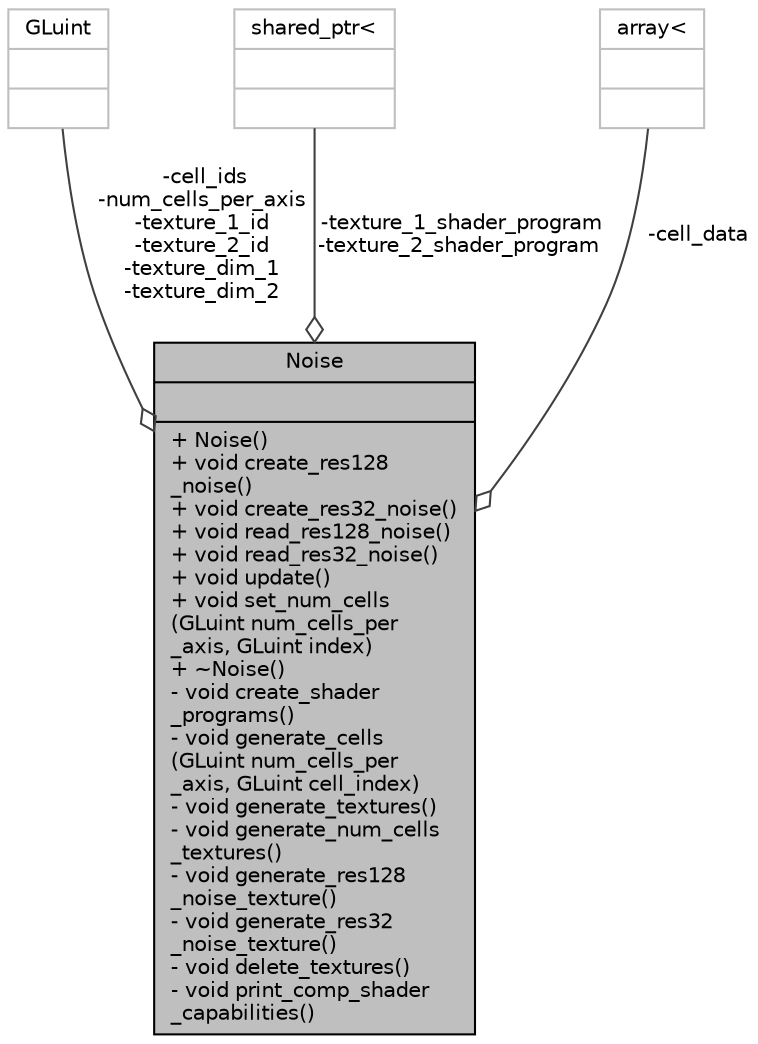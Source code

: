 digraph "Noise"
{
 // INTERACTIVE_SVG=YES
 // LATEX_PDF_SIZE
  bgcolor="transparent";
  edge [fontname="Helvetica",fontsize="10",labelfontname="Helvetica",labelfontsize="10"];
  node [fontname="Helvetica",fontsize="10",shape=record];
  Node1 [label="{Noise\n||+  Noise()\l+ void create_res128\l_noise()\l+ void create_res32_noise()\l+ void read_res128_noise()\l+ void read_res32_noise()\l+ void update()\l+ void set_num_cells\l(GLuint num_cells_per\l_axis, GLuint index)\l+  ~Noise()\l- void create_shader\l_programs()\l- void generate_cells\l(GLuint num_cells_per\l_axis, GLuint cell_index)\l- void generate_textures()\l- void generate_num_cells\l_textures()\l- void generate_res128\l_noise_texture()\l- void generate_res32\l_noise_texture()\l- void delete_textures()\l- void print_comp_shader\l_capabilities()\l}",height=0.2,width=0.4,color="black", fillcolor="grey75", style="filled", fontcolor="black",tooltip=" "];
  Node2 -> Node1 [color="grey25",fontsize="10",style="solid",label=" -cell_ids\n-num_cells_per_axis\n-texture_1_id\n-texture_2_id\n-texture_dim_1\n-texture_dim_2" ,arrowhead="odiamond",fontname="Helvetica"];
  Node2 [label="{GLuint\n||}",height=0.2,width=0.4,color="grey75",tooltip=" "];
  Node3 -> Node1 [color="grey25",fontsize="10",style="solid",label=" -texture_1_shader_program\n-texture_2_shader_program" ,arrowhead="odiamond",fontname="Helvetica"];
  Node3 [label="{shared_ptr\<\n||}",height=0.2,width=0.4,color="grey75",tooltip=" "];
  Node4 -> Node1 [color="grey25",fontsize="10",style="solid",label=" -cell_data" ,arrowhead="odiamond",fontname="Helvetica"];
  Node4 [label="{array\<\n||}",height=0.2,width=0.4,color="grey75",tooltip=" "];
}
